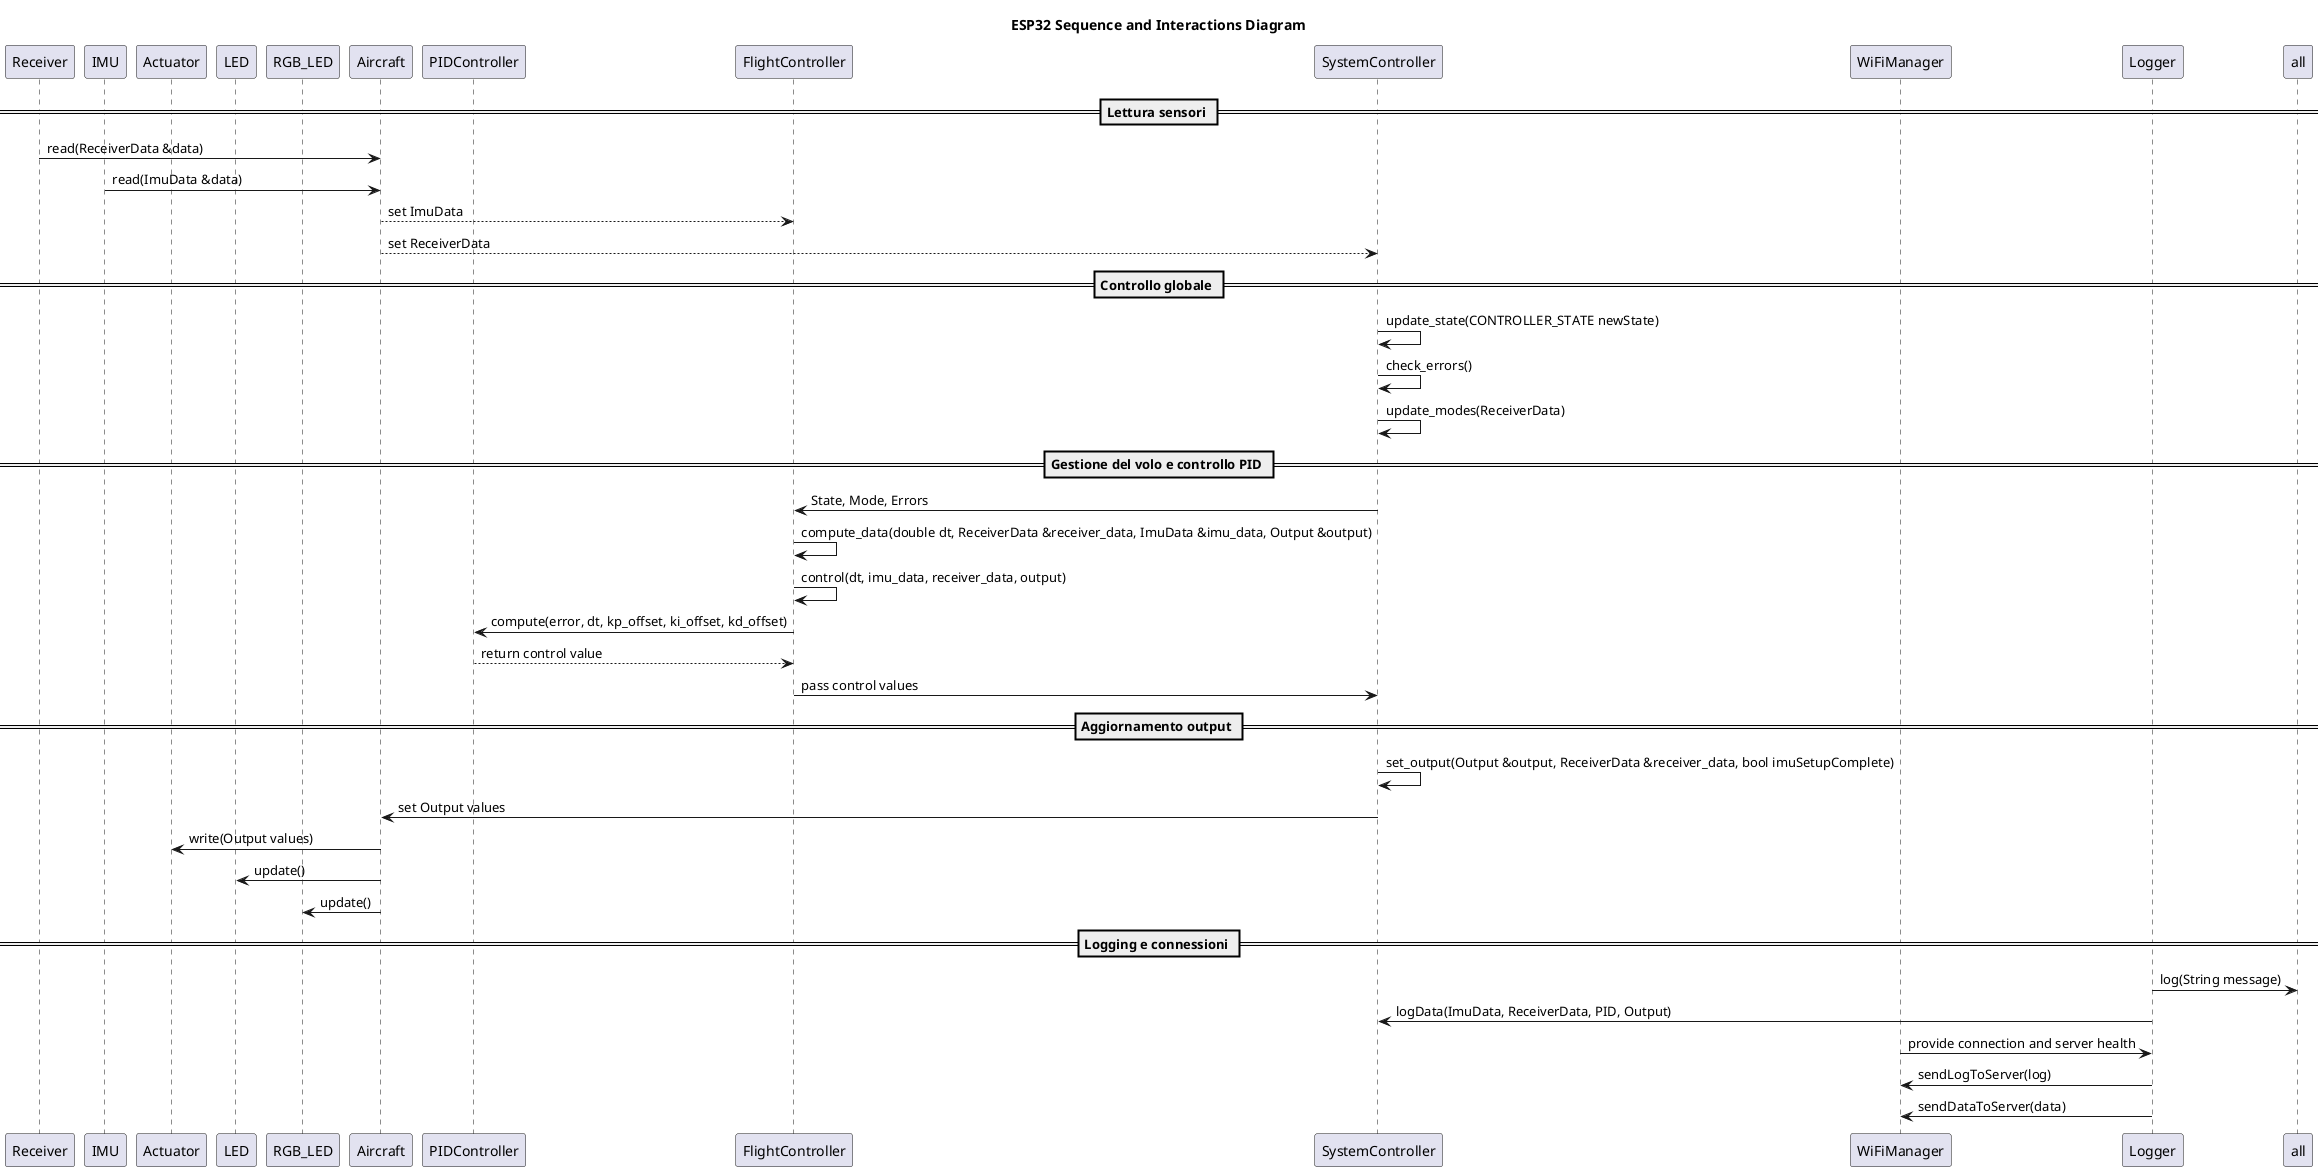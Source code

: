 @startuml esp32_interactions

title ESP32 Sequence and Interactions Diagram

participant "Receiver" as Receiver
participant "IMU" as IMU
participant "Actuator" as Actuator
participant "LED" as LED
participant "RGB_LED" as RGB_LED
participant "Aircraft" as Aircraft
participant "PIDController" as PIDController
participant "FlightController" as FlightController
participant "SystemController" as SystemController
participant "WiFiManager" as WiFiManager
participant "Logger" as Logger

== Lettura sensori ==
Receiver -> Aircraft : read(ReceiverData &data)
IMU -> Aircraft : read(ImuData &data)
Aircraft --> FlightController : set ImuData
Aircraft --> SystemController : set ReceiverData

== Controllo globale ==
SystemController -> SystemController : update_state(CONTROLLER_STATE newState)
SystemController -> SystemController : check_errors()
SystemController -> SystemController : update_modes(ReceiverData)

== Gestione del volo e controllo PID ==
SystemController -> FlightController : State, Mode, Errors
FlightController -> FlightController : compute_data(double dt, ReceiverData &receiver_data, ImuData &imu_data, Output &output)
FlightController -> FlightController : control(dt, imu_data, receiver_data, output)
FlightController -> PIDController : compute(error, dt, kp_offset, ki_offset, kd_offset)
PIDController --> FlightController : return control value
FlightController -> SystemController : pass control values

== Aggiornamento output ==
SystemController -> SystemController : set_output(Output &output, ReceiverData &receiver_data, bool imuSetupComplete)
SystemController -> Aircraft : set Output values
Aircraft -> Actuator : write(Output values)
Aircraft -> LED : update()
Aircraft -> RGB_LED : update()

== Logging e connessioni ==
Logger -> all : log(String message)
Logger -> SystemController : logData(ImuData, ReceiverData, PID, Output)
WiFiManager -> Logger : provide connection and server health
Logger -> WiFiManager : sendLogToServer(log)
Logger -> WiFiManager : sendDataToServer(data)

@enduml
